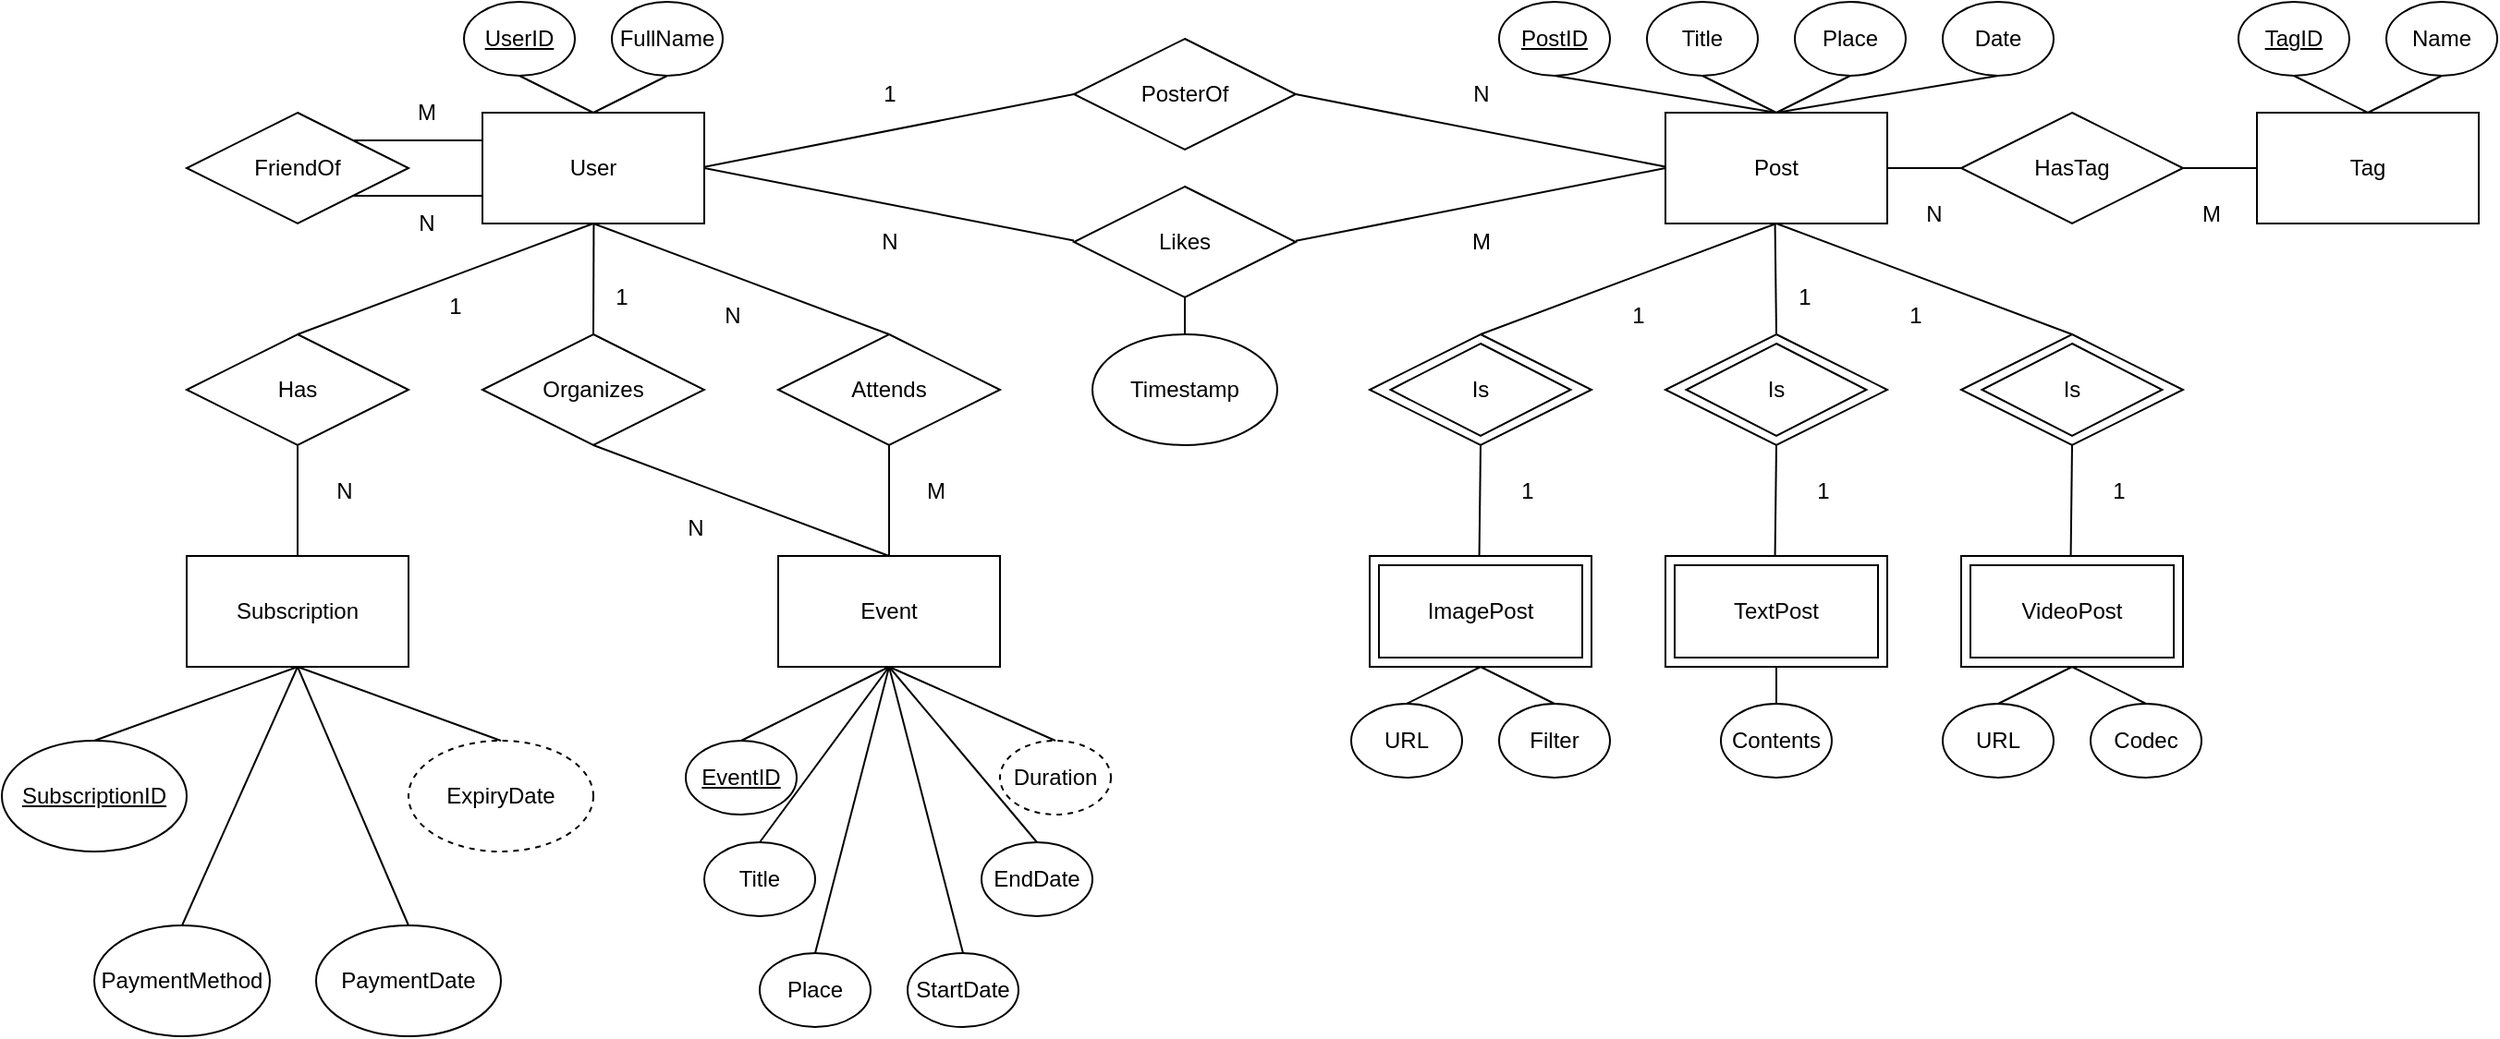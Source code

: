 <mxfile version="24.8.4">
  <diagram name="Page-1" id="uwgnwOzMXsqjj8kN0vaO">
    <mxGraphModel dx="1828" dy="504" grid="1" gridSize="10" guides="1" tooltips="1" connect="1" arrows="1" fold="1" page="1" pageScale="1" pageWidth="850" pageHeight="1100" math="0" shadow="0">
      <root>
        <mxCell id="0" />
        <mxCell id="1" parent="0" />
        <mxCell id="H0Nf2VBTTqdk4RKNYhD4-148" value="Subscription" style="rounded=0;whiteSpace=wrap;html=1;" parent="1" vertex="1">
          <mxGeometry x="-480" y="500" width="120" height="60" as="geometry" />
        </mxCell>
        <mxCell id="H0Nf2VBTTqdk4RKNYhD4-166" value="" style="rounded=0;whiteSpace=wrap;html=1;" parent="1" vertex="1">
          <mxGeometry x="480" y="500" width="120" height="60" as="geometry" />
        </mxCell>
        <mxCell id="H0Nf2VBTTqdk4RKNYhD4-7" value="" style="rounded=0;whiteSpace=wrap;html=1;" parent="1" vertex="1">
          <mxGeometry x="320" y="500" width="120" height="60" as="geometry" />
        </mxCell>
        <mxCell id="H0Nf2VBTTqdk4RKNYhD4-6" value="" style="rounded=0;whiteSpace=wrap;html=1;" parent="1" vertex="1">
          <mxGeometry x="160" y="500" width="120" height="60" as="geometry" />
        </mxCell>
        <mxCell id="H0Nf2VBTTqdk4RKNYhD4-1" value="" style="rounded=0;whiteSpace=wrap;html=1;" parent="1" vertex="1">
          <mxGeometry x="320" y="260" width="120" height="60" as="geometry" />
        </mxCell>
        <mxCell id="H0Nf2VBTTqdk4RKNYhD4-2" value="&lt;div&gt;Post&lt;/div&gt;" style="text;html=1;align=center;verticalAlign=middle;whiteSpace=wrap;rounded=0;" parent="1" vertex="1">
          <mxGeometry x="350" y="275" width="60" height="30" as="geometry" />
        </mxCell>
        <mxCell id="H0Nf2VBTTqdk4RKNYhD4-18" value="UserID" style="ellipse;whiteSpace=wrap;html=1;rounded=0;fontStyle=4" parent="1" vertex="1">
          <mxGeometry x="-330" y="200" width="60" height="40" as="geometry" />
        </mxCell>
        <mxCell id="H0Nf2VBTTqdk4RKNYhD4-19" value="" style="ellipse;whiteSpace=wrap;html=1;rounded=0;" parent="1" vertex="1">
          <mxGeometry x="470" y="200" width="60" height="40" as="geometry" />
        </mxCell>
        <mxCell id="H0Nf2VBTTqdk4RKNYhD4-20" value="PostID" style="ellipse;whiteSpace=wrap;html=1;rounded=0;fontStyle=4" parent="1" vertex="1">
          <mxGeometry x="230" y="200" width="60" height="40" as="geometry" />
        </mxCell>
        <mxCell id="H0Nf2VBTTqdk4RKNYhD4-21" value="" style="ellipse;whiteSpace=wrap;html=1;rounded=0;" parent="1" vertex="1">
          <mxGeometry x="390" y="200" width="60" height="40" as="geometry" />
        </mxCell>
        <mxCell id="H0Nf2VBTTqdk4RKNYhD4-22" value="" style="ellipse;whiteSpace=wrap;html=1;rounded=0;" parent="1" vertex="1">
          <mxGeometry x="310" y="200" width="60" height="40" as="geometry" />
        </mxCell>
        <mxCell id="H0Nf2VBTTqdk4RKNYhD4-26" value="Date" style="text;html=1;align=center;verticalAlign=middle;whiteSpace=wrap;rounded=0;" parent="1" vertex="1">
          <mxGeometry x="470" y="205" width="60" height="30" as="geometry" />
        </mxCell>
        <mxCell id="H0Nf2VBTTqdk4RKNYhD4-27" value="Title" style="text;html=1;align=center;verticalAlign=middle;whiteSpace=wrap;rounded=0;" parent="1" vertex="1">
          <mxGeometry x="310" y="205" width="60" height="30" as="geometry" />
        </mxCell>
        <mxCell id="H0Nf2VBTTqdk4RKNYhD4-28" value="Place" style="text;html=1;align=center;verticalAlign=middle;whiteSpace=wrap;rounded=0;" parent="1" vertex="1">
          <mxGeometry x="390" y="205" width="60" height="30" as="geometry" />
        </mxCell>
        <mxCell id="H0Nf2VBTTqdk4RKNYhD4-29" value="Duration" style="ellipse;whiteSpace=wrap;html=1;dashed=1;rounded=0;" parent="1" vertex="1">
          <mxGeometry x="-40" y="600" width="60" height="40" as="geometry" />
        </mxCell>
        <mxCell id="H0Nf2VBTTqdk4RKNYhD4-36" value="" style="rounded=0;whiteSpace=wrap;html=1;" parent="1" vertex="1">
          <mxGeometry x="640" y="260" width="120" height="60" as="geometry" />
        </mxCell>
        <mxCell id="H0Nf2VBTTqdk4RKNYhD4-37" value="Tag" style="text;html=1;align=center;verticalAlign=middle;whiteSpace=wrap;rounded=0;" parent="1" vertex="1">
          <mxGeometry x="670" y="275" width="60" height="30" as="geometry" />
        </mxCell>
        <mxCell id="H0Nf2VBTTqdk4RKNYhD4-40" value="" style="endArrow=none;html=1;rounded=0;entryX=0.5;entryY=1;entryDx=0;entryDy=0;exitX=0.5;exitY=0;exitDx=0;exitDy=0;" parent="1" source="nxssHxZagcmKNdGixCW7-12" target="H0Nf2VBTTqdk4RKNYhD4-1" edge="1">
          <mxGeometry width="50" height="50" relative="1" as="geometry">
            <mxPoint x="220" y="380" as="sourcePoint" />
            <mxPoint x="270" y="330" as="targetPoint" />
          </mxGeometry>
        </mxCell>
        <mxCell id="H0Nf2VBTTqdk4RKNYhD4-41" value="" style="endArrow=none;html=1;rounded=0;exitX=0.5;exitY=0;exitDx=0;exitDy=0;" parent="1" source="nxssHxZagcmKNdGixCW7-14" edge="1">
          <mxGeometry width="50" height="50" relative="1" as="geometry">
            <mxPoint x="380" y="380" as="sourcePoint" />
            <mxPoint x="379.29" y="320" as="targetPoint" />
          </mxGeometry>
        </mxCell>
        <mxCell id="H0Nf2VBTTqdk4RKNYhD4-42" value="" style="endArrow=none;html=1;rounded=0;exitX=0.5;exitY=0;exitDx=0;exitDy=0;" parent="1" source="nxssHxZagcmKNdGixCW7-16" edge="1">
          <mxGeometry width="50" height="50" relative="1" as="geometry">
            <mxPoint x="540" y="380" as="sourcePoint" />
            <mxPoint x="380" y="320" as="targetPoint" />
          </mxGeometry>
        </mxCell>
        <mxCell id="H0Nf2VBTTqdk4RKNYhD4-43" value="" style="endArrow=none;html=1;rounded=0;entryX=0.5;entryY=1;entryDx=0;entryDy=0;" parent="1" target="nxssHxZagcmKNdGixCW7-14" edge="1">
          <mxGeometry width="50" height="50" relative="1" as="geometry">
            <mxPoint x="379.29" y="500" as="sourcePoint" />
            <mxPoint x="380" y="440" as="targetPoint" />
          </mxGeometry>
        </mxCell>
        <mxCell id="H0Nf2VBTTqdk4RKNYhD4-46" value="" style="endArrow=none;html=1;rounded=0;entryX=0.5;entryY=1;entryDx=0;entryDy=0;" parent="1" target="nxssHxZagcmKNdGixCW7-16" edge="1">
          <mxGeometry width="50" height="50" relative="1" as="geometry">
            <mxPoint x="539.29" y="500" as="sourcePoint" />
            <mxPoint x="540" y="440" as="targetPoint" />
          </mxGeometry>
        </mxCell>
        <mxCell id="H0Nf2VBTTqdk4RKNYhD4-47" value="" style="endArrow=none;html=1;rounded=0;entryX=0.5;entryY=1;entryDx=0;entryDy=0;" parent="1" target="nxssHxZagcmKNdGixCW7-12" edge="1">
          <mxGeometry width="50" height="50" relative="1" as="geometry">
            <mxPoint x="219.29" y="500" as="sourcePoint" />
            <mxPoint x="220" y="440" as="targetPoint" />
          </mxGeometry>
        </mxCell>
        <mxCell id="H0Nf2VBTTqdk4RKNYhD4-49" value="" style="endArrow=none;html=1;rounded=0;entryX=0.5;entryY=0;entryDx=0;entryDy=0;exitX=0.5;exitY=1;exitDx=0;exitDy=0;" parent="1" source="H0Nf2VBTTqdk4RKNYhD4-20" target="H0Nf2VBTTqdk4RKNYhD4-1" edge="1">
          <mxGeometry width="50" height="50" relative="1" as="geometry">
            <mxPoint x="450" y="300" as="sourcePoint" />
            <mxPoint x="500" y="250" as="targetPoint" />
          </mxGeometry>
        </mxCell>
        <mxCell id="H0Nf2VBTTqdk4RKNYhD4-50" value="" style="endArrow=none;html=1;rounded=0;entryX=0.5;entryY=1;entryDx=0;entryDy=0;exitX=0.5;exitY=1;exitDx=0;exitDy=0;" parent="1" target="H0Nf2VBTTqdk4RKNYhD4-19" edge="1">
          <mxGeometry width="50" height="50" relative="1" as="geometry">
            <mxPoint x="380" y="260" as="sourcePoint" />
            <mxPoint x="500" y="280" as="targetPoint" />
          </mxGeometry>
        </mxCell>
        <mxCell id="H0Nf2VBTTqdk4RKNYhD4-51" value="" style="endArrow=none;html=1;rounded=0;exitX=0.5;exitY=1;exitDx=0;exitDy=0;" parent="1" source="H0Nf2VBTTqdk4RKNYhD4-22" edge="1">
          <mxGeometry width="50" height="50" relative="1" as="geometry">
            <mxPoint x="280" y="260" as="sourcePoint" />
            <mxPoint x="380" y="260" as="targetPoint" />
          </mxGeometry>
        </mxCell>
        <mxCell id="H0Nf2VBTTqdk4RKNYhD4-52" value="" style="endArrow=none;html=1;rounded=0;exitX=0.5;exitY=1;exitDx=0;exitDy=0;entryX=0.5;entryY=1;entryDx=0;entryDy=0;" parent="1" target="H0Nf2VBTTqdk4RKNYhD4-21" edge="1">
          <mxGeometry width="50" height="50" relative="1" as="geometry">
            <mxPoint x="380" y="260" as="sourcePoint" />
            <mxPoint x="420" y="280" as="targetPoint" />
          </mxGeometry>
        </mxCell>
        <mxCell id="H0Nf2VBTTqdk4RKNYhD4-53" value="URL" style="ellipse;whiteSpace=wrap;html=1;rounded=0;" parent="1" vertex="1">
          <mxGeometry x="150" y="580" width="60" height="40" as="geometry" />
        </mxCell>
        <mxCell id="H0Nf2VBTTqdk4RKNYhD4-55" value="Filter" style="ellipse;whiteSpace=wrap;html=1;rounded=0;" parent="1" vertex="1">
          <mxGeometry x="230" y="580" width="60" height="40" as="geometry" />
        </mxCell>
        <mxCell id="H0Nf2VBTTqdk4RKNYhD4-59" value="Contents" style="ellipse;whiteSpace=wrap;html=1;rounded=0;" parent="1" vertex="1">
          <mxGeometry x="350" y="580" width="60" height="40" as="geometry" />
        </mxCell>
        <mxCell id="H0Nf2VBTTqdk4RKNYhD4-61" value="URL" style="ellipse;whiteSpace=wrap;html=1;rounded=0;" parent="1" vertex="1">
          <mxGeometry x="470" y="580" width="60" height="40" as="geometry" />
        </mxCell>
        <mxCell id="H0Nf2VBTTqdk4RKNYhD4-63" value="Codec" style="ellipse;whiteSpace=wrap;html=1;rounded=0;" parent="1" vertex="1">
          <mxGeometry x="550" y="580" width="60" height="40" as="geometry" />
        </mxCell>
        <mxCell id="H0Nf2VBTTqdk4RKNYhD4-65" value="" style="endArrow=none;html=1;rounded=0;exitX=0.5;exitY=1;exitDx=0;exitDy=0;" parent="1" edge="1">
          <mxGeometry width="50" height="50" relative="1" as="geometry">
            <mxPoint x="220" y="560" as="sourcePoint" />
            <mxPoint x="260" y="580" as="targetPoint" />
          </mxGeometry>
        </mxCell>
        <mxCell id="H0Nf2VBTTqdk4RKNYhD4-66" value="" style="endArrow=none;html=1;rounded=0;exitX=0.5;exitY=1;exitDx=0;exitDy=0;" parent="1" edge="1">
          <mxGeometry width="50" height="50" relative="1" as="geometry">
            <mxPoint x="540" y="560" as="sourcePoint" />
            <mxPoint x="580" y="580" as="targetPoint" />
          </mxGeometry>
        </mxCell>
        <mxCell id="H0Nf2VBTTqdk4RKNYhD4-67" value="" style="endArrow=none;html=1;rounded=0;exitX=0.5;exitY=1;exitDx=0;exitDy=0;entryX=0.5;entryY=1;entryDx=0;entryDy=0;" parent="1" edge="1">
          <mxGeometry width="50" height="50" relative="1" as="geometry">
            <mxPoint x="180" y="580" as="sourcePoint" />
            <mxPoint x="220" y="560" as="targetPoint" />
          </mxGeometry>
        </mxCell>
        <mxCell id="H0Nf2VBTTqdk4RKNYhD4-68" value="" style="endArrow=none;html=1;rounded=0;exitX=0.5;exitY=1;exitDx=0;exitDy=0;entryX=0.5;entryY=1;entryDx=0;entryDy=0;" parent="1" edge="1">
          <mxGeometry width="50" height="50" relative="1" as="geometry">
            <mxPoint x="500" y="580" as="sourcePoint" />
            <mxPoint x="540" y="560" as="targetPoint" />
          </mxGeometry>
        </mxCell>
        <mxCell id="H0Nf2VBTTqdk4RKNYhD4-69" value="" style="endArrow=none;html=1;rounded=0;entryX=0.5;entryY=1;entryDx=0;entryDy=0;" parent="1" target="H0Nf2VBTTqdk4RKNYhD4-7" edge="1">
          <mxGeometry width="50" height="50" relative="1" as="geometry">
            <mxPoint x="380" y="580" as="sourcePoint" />
            <mxPoint x="389.29" y="330" as="targetPoint" />
          </mxGeometry>
        </mxCell>
        <mxCell id="H0Nf2VBTTqdk4RKNYhD4-70" value="Timestamp" style="ellipse;whiteSpace=wrap;html=1;rounded=0;" parent="1" vertex="1">
          <mxGeometry x="10" y="380" width="100" height="60" as="geometry" />
        </mxCell>
        <mxCell id="H0Nf2VBTTqdk4RKNYhD4-72" value="" style="endArrow=none;html=1;rounded=0;entryX=0.5;entryY=1;entryDx=0;entryDy=0;" parent="1" edge="1">
          <mxGeometry width="50" height="50" relative="1" as="geometry">
            <mxPoint x="60" y="380" as="sourcePoint" />
            <mxPoint x="60" y="360" as="targetPoint" />
          </mxGeometry>
        </mxCell>
        <mxCell id="H0Nf2VBTTqdk4RKNYhD4-73" value="" style="ellipse;whiteSpace=wrap;html=1;rounded=0;" parent="1" vertex="1">
          <mxGeometry x="710" y="200" width="60" height="40" as="geometry" />
        </mxCell>
        <mxCell id="H0Nf2VBTTqdk4RKNYhD4-74" value="Name" style="text;html=1;align=center;verticalAlign=middle;whiteSpace=wrap;rounded=0;strokeColor=none;fontStyle=0" parent="1" vertex="1">
          <mxGeometry x="710" y="205" width="60" height="30" as="geometry" />
        </mxCell>
        <mxCell id="H0Nf2VBTTqdk4RKNYhD4-75" value="" style="endArrow=none;html=1;rounded=0;entryX=0.5;entryY=0;entryDx=0;entryDy=0;exitX=0.5;exitY=1;exitDx=0;exitDy=0;" parent="1" source="H0Nf2VBTTqdk4RKNYhD4-73" target="H0Nf2VBTTqdk4RKNYhD4-36" edge="1">
          <mxGeometry width="50" height="50" relative="1" as="geometry">
            <mxPoint x="740" y="240" as="sourcePoint" />
            <mxPoint x="710" y="250" as="targetPoint" />
          </mxGeometry>
        </mxCell>
        <mxCell id="H0Nf2VBTTqdk4RKNYhD4-77" value="" style="rhombus;whiteSpace=wrap;html=1;rounded=0;" parent="1" vertex="1">
          <mxGeometry x="480" y="260" width="120" height="60" as="geometry" />
        </mxCell>
        <mxCell id="H0Nf2VBTTqdk4RKNYhD4-78" value="HasTag" style="text;html=1;align=center;verticalAlign=middle;whiteSpace=wrap;rounded=0;" parent="1" vertex="1">
          <mxGeometry x="510" y="275" width="60" height="30" as="geometry" />
        </mxCell>
        <mxCell id="H0Nf2VBTTqdk4RKNYhD4-85" value="" style="endArrow=none;html=1;rounded=0;exitX=0;exitY=0.5;exitDx=0;exitDy=0;entryX=1;entryY=0.5;entryDx=0;entryDy=0;" parent="1" source="H0Nf2VBTTqdk4RKNYhD4-36" target="H0Nf2VBTTqdk4RKNYhD4-77" edge="1">
          <mxGeometry width="50" height="50" relative="1" as="geometry">
            <mxPoint x="550" y="340" as="sourcePoint" />
            <mxPoint x="610" y="300" as="targetPoint" />
          </mxGeometry>
        </mxCell>
        <mxCell id="H0Nf2VBTTqdk4RKNYhD4-89" value="" style="endArrow=none;html=1;rounded=0;exitX=1;exitY=0.5;exitDx=0;exitDy=0;entryX=0;entryY=0.5;entryDx=0;entryDy=0;" parent="1" source="H0Nf2VBTTqdk4RKNYhD4-1" target="H0Nf2VBTTqdk4RKNYhD4-77" edge="1">
          <mxGeometry width="50" height="50" relative="1" as="geometry">
            <mxPoint x="740" y="570" as="sourcePoint" />
            <mxPoint x="600" y="290" as="targetPoint" />
          </mxGeometry>
        </mxCell>
        <mxCell id="H0Nf2VBTTqdk4RKNYhD4-91" value="User" style="rounded=0;whiteSpace=wrap;html=1;" parent="1" vertex="1">
          <mxGeometry x="-320" y="260" width="120" height="60" as="geometry" />
        </mxCell>
        <mxCell id="H0Nf2VBTTqdk4RKNYhD4-93" value="PosterOf" style="rhombus;whiteSpace=wrap;html=1;rounded=0;" parent="1" vertex="1">
          <mxGeometry y="220" width="120" height="60" as="geometry" />
        </mxCell>
        <mxCell id="H0Nf2VBTTqdk4RKNYhD4-94" value="FullName" style="ellipse;whiteSpace=wrap;html=1;rounded=0;" parent="1" vertex="1">
          <mxGeometry x="-250" y="200" width="60" height="40" as="geometry" />
        </mxCell>
        <mxCell id="H0Nf2VBTTqdk4RKNYhD4-98" value="" style="endArrow=none;html=1;rounded=0;entryX=0.5;entryY=1;entryDx=0;entryDy=0;exitX=0.5;exitY=0;exitDx=0;exitDy=0;" parent="1" source="H0Nf2VBTTqdk4RKNYhD4-91" target="H0Nf2VBTTqdk4RKNYhD4-94" edge="1">
          <mxGeometry width="50" height="50" relative="1" as="geometry">
            <mxPoint x="-260.24" y="260" as="sourcePoint" />
            <mxPoint x="-260.24" y="240" as="targetPoint" />
          </mxGeometry>
        </mxCell>
        <mxCell id="H0Nf2VBTTqdk4RKNYhD4-100" value="" style="endArrow=none;html=1;rounded=0;entryX=0.5;entryY=0;entryDx=0;entryDy=0;exitX=0.5;exitY=1;exitDx=0;exitDy=0;" parent="1" source="H0Nf2VBTTqdk4RKNYhD4-18" target="H0Nf2VBTTqdk4RKNYhD4-91" edge="1">
          <mxGeometry width="50" height="50" relative="1" as="geometry">
            <mxPoint x="-340" y="240" as="sourcePoint" />
            <mxPoint x="-260" y="220" as="targetPoint" />
          </mxGeometry>
        </mxCell>
        <mxCell id="H0Nf2VBTTqdk4RKNYhD4-101" value="FriendOf" style="rhombus;whiteSpace=wrap;html=1;rounded=0;" parent="1" vertex="1">
          <mxGeometry x="-480" y="260" width="120" height="60" as="geometry" />
        </mxCell>
        <mxCell id="H0Nf2VBTTqdk4RKNYhD4-105" value="N" style="text;html=1;align=center;verticalAlign=middle;whiteSpace=wrap;rounded=0;" parent="1" vertex="1">
          <mxGeometry x="-380" y="305" width="60" height="30" as="geometry" />
        </mxCell>
        <mxCell id="H0Nf2VBTTqdk4RKNYhD4-106" value="&lt;div&gt;M&lt;/div&gt;" style="text;html=1;align=center;verticalAlign=middle;whiteSpace=wrap;rounded=0;" parent="1" vertex="1">
          <mxGeometry x="-380" y="245" width="60" height="30" as="geometry" />
        </mxCell>
        <mxCell id="H0Nf2VBTTqdk4RKNYhD4-108" value="Event" style="rounded=0;whiteSpace=wrap;html=1;" parent="1" vertex="1">
          <mxGeometry x="-160" y="500" width="120" height="60" as="geometry" />
        </mxCell>
        <mxCell id="H0Nf2VBTTqdk4RKNYhD4-110" value="StartDate" style="ellipse;whiteSpace=wrap;html=1;rounded=0;" parent="1" vertex="1">
          <mxGeometry x="-90" y="715" width="60" height="40" as="geometry" />
        </mxCell>
        <mxCell id="H0Nf2VBTTqdk4RKNYhD4-111" value="EventID" style="ellipse;whiteSpace=wrap;html=1;rounded=0;fontStyle=4" parent="1" vertex="1">
          <mxGeometry x="-210" y="600" width="60" height="40" as="geometry" />
        </mxCell>
        <mxCell id="H0Nf2VBTTqdk4RKNYhD4-112" value="Place" style="ellipse;whiteSpace=wrap;html=1;rounded=0;" parent="1" vertex="1">
          <mxGeometry x="-170" y="715" width="60" height="40" as="geometry" />
        </mxCell>
        <mxCell id="H0Nf2VBTTqdk4RKNYhD4-113" value="Title" style="ellipse;whiteSpace=wrap;html=1;rounded=0;" parent="1" vertex="1">
          <mxGeometry x="-200" y="655" width="60" height="40" as="geometry" />
        </mxCell>
        <mxCell id="H0Nf2VBTTqdk4RKNYhD4-118" value="EndDate" style="ellipse;whiteSpace=wrap;html=1;rounded=0;" parent="1" vertex="1">
          <mxGeometry x="-50" y="655" width="60" height="40" as="geometry" />
        </mxCell>
        <mxCell id="H0Nf2VBTTqdk4RKNYhD4-120" value="" style="endArrow=none;html=1;rounded=0;entryX=0.5;entryY=0;entryDx=0;entryDy=0;exitX=0.5;exitY=1;exitDx=0;exitDy=0;" parent="1" source="H0Nf2VBTTqdk4RKNYhD4-108" target="H0Nf2VBTTqdk4RKNYhD4-118" edge="1">
          <mxGeometry width="50" height="50" relative="1" as="geometry">
            <mxPoint x="-100" y="560" as="sourcePoint" />
            <mxPoint x="20" y="580" as="targetPoint" />
          </mxGeometry>
        </mxCell>
        <mxCell id="H0Nf2VBTTqdk4RKNYhD4-121" value="" style="endArrow=none;html=1;rounded=0;exitX=0.5;exitY=0;exitDx=0;exitDy=0;entryX=0.5;entryY=1;entryDx=0;entryDy=0;" parent="1" source="H0Nf2VBTTqdk4RKNYhD4-113" target="H0Nf2VBTTqdk4RKNYhD4-108" edge="1">
          <mxGeometry width="50" height="50" relative="1" as="geometry">
            <mxPoint x="-190" y="580" as="sourcePoint" />
            <mxPoint x="-100" y="560" as="targetPoint" />
          </mxGeometry>
        </mxCell>
        <mxCell id="H0Nf2VBTTqdk4RKNYhD4-122" value="" style="endArrow=none;html=1;rounded=0;exitX=0.5;exitY=1;exitDx=0;exitDy=0;entryX=0.5;entryY=0;entryDx=0;entryDy=0;" parent="1" source="H0Nf2VBTTqdk4RKNYhD4-108" target="H0Nf2VBTTqdk4RKNYhD4-110" edge="1">
          <mxGeometry width="50" height="50" relative="1" as="geometry">
            <mxPoint x="-100" y="560" as="sourcePoint" />
            <mxPoint x="-100" y="580" as="targetPoint" />
          </mxGeometry>
        </mxCell>
        <mxCell id="H0Nf2VBTTqdk4RKNYhD4-123" value="" style="endArrow=none;html=1;rounded=0;exitX=0.5;exitY=0;exitDx=0;exitDy=0;entryX=0.5;entryY=1;entryDx=0;entryDy=0;" parent="1" source="H0Nf2VBTTqdk4RKNYhD4-112" target="H0Nf2VBTTqdk4RKNYhD4-108" edge="1">
          <mxGeometry width="50" height="50" relative="1" as="geometry">
            <mxPoint x="-100" y="580" as="sourcePoint" />
            <mxPoint x="-100" y="560" as="targetPoint" />
          </mxGeometry>
        </mxCell>
        <mxCell id="H0Nf2VBTTqdk4RKNYhD4-124" value="" style="endArrow=none;html=1;rounded=0;entryX=0.5;entryY=1;entryDx=0;entryDy=0;exitX=0.5;exitY=0;exitDx=0;exitDy=0;" parent="1" source="H0Nf2VBTTqdk4RKNYhD4-111" target="H0Nf2VBTTqdk4RKNYhD4-108" edge="1">
          <mxGeometry width="50" height="50" relative="1" as="geometry">
            <mxPoint x="-260" y="590" as="sourcePoint" />
            <mxPoint x="-250" y="530" as="targetPoint" />
          </mxGeometry>
        </mxCell>
        <mxCell id="H0Nf2VBTTqdk4RKNYhD4-125" value="" style="endArrow=none;html=1;rounded=0;entryX=0.5;entryY=1;entryDx=0;entryDy=0;exitX=0.5;exitY=0;exitDx=0;exitDy=0;" parent="1" source="H0Nf2VBTTqdk4RKNYhD4-29" target="H0Nf2VBTTqdk4RKNYhD4-108" edge="1">
          <mxGeometry width="50" height="50" relative="1" as="geometry">
            <mxPoint x="100" y="580" as="sourcePoint" />
            <mxPoint x="150" y="530" as="targetPoint" />
          </mxGeometry>
        </mxCell>
        <mxCell id="H0Nf2VBTTqdk4RKNYhD4-144" value="Likes" style="rhombus;whiteSpace=wrap;html=1;rounded=0;" parent="1" vertex="1">
          <mxGeometry y="300" width="120" height="60" as="geometry" />
        </mxCell>
        <mxCell id="H0Nf2VBTTqdk4RKNYhD4-128" value="&lt;div&gt;Attends&lt;/div&gt;" style="rhombus;whiteSpace=wrap;html=1;rounded=0;" parent="1" vertex="1">
          <mxGeometry x="-160" y="380" width="120" height="60" as="geometry" />
        </mxCell>
        <mxCell id="H0Nf2VBTTqdk4RKNYhD4-129" value="" style="endArrow=none;html=1;rounded=0;entryX=0.5;entryY=1;entryDx=0;entryDy=0;exitX=0.5;exitY=0;exitDx=0;exitDy=0;" parent="1" source="H0Nf2VBTTqdk4RKNYhD4-128" target="H0Nf2VBTTqdk4RKNYhD4-91" edge="1">
          <mxGeometry width="50" height="50" relative="1" as="geometry">
            <mxPoint x="-140" y="530" as="sourcePoint" />
            <mxPoint x="-90" y="480" as="targetPoint" />
          </mxGeometry>
        </mxCell>
        <mxCell id="H0Nf2VBTTqdk4RKNYhD4-130" value="" style="endArrow=none;html=1;rounded=0;exitX=0.5;exitY=0;exitDx=0;exitDy=0;entryX=0.5;entryY=1;entryDx=0;entryDy=0;" parent="1" source="H0Nf2VBTTqdk4RKNYhD4-108" target="H0Nf2VBTTqdk4RKNYhD4-128" edge="1">
          <mxGeometry width="50" height="50" relative="1" as="geometry">
            <mxPoint x="-260.43" y="500" as="sourcePoint" />
            <mxPoint x="-200" y="460" as="targetPoint" />
          </mxGeometry>
        </mxCell>
        <mxCell id="H0Nf2VBTTqdk4RKNYhD4-131" value="Organizes" style="rhombus;whiteSpace=wrap;html=1;rounded=0;" parent="1" vertex="1">
          <mxGeometry x="-320" y="380" width="120" height="60" as="geometry" />
        </mxCell>
        <mxCell id="H0Nf2VBTTqdk4RKNYhD4-132" value="" style="endArrow=none;html=1;rounded=0;exitX=0.5;exitY=0;exitDx=0;exitDy=0;entryX=0.5;entryY=1;entryDx=0;entryDy=0;" parent="1" source="H0Nf2VBTTqdk4RKNYhD4-108" target="H0Nf2VBTTqdk4RKNYhD4-131" edge="1">
          <mxGeometry width="50" height="50" relative="1" as="geometry">
            <mxPoint x="-250.43" y="510" as="sourcePoint" />
            <mxPoint x="-170" y="450" as="targetPoint" />
          </mxGeometry>
        </mxCell>
        <mxCell id="H0Nf2VBTTqdk4RKNYhD4-133" value="" style="endArrow=none;html=1;rounded=0;exitX=0.5;exitY=0;exitDx=0;exitDy=0;entryX=0.5;entryY=1;entryDx=0;entryDy=0;" parent="1" source="H0Nf2VBTTqdk4RKNYhD4-131" edge="1">
          <mxGeometry width="50" height="50" relative="1" as="geometry">
            <mxPoint x="-340.21" y="380" as="sourcePoint" />
            <mxPoint x="-259.78" y="320" as="targetPoint" />
          </mxGeometry>
        </mxCell>
        <mxCell id="H0Nf2VBTTqdk4RKNYhD4-137" value="" style="endArrow=none;html=1;rounded=0;exitX=1;exitY=0.5;exitDx=0;exitDy=0;entryX=0;entryY=0.5;entryDx=0;entryDy=0;" parent="1" source="H0Nf2VBTTqdk4RKNYhD4-93" edge="1">
          <mxGeometry width="50" height="50" relative="1" as="geometry">
            <mxPoint x="120" y="289.29" as="sourcePoint" />
            <mxPoint x="320" y="289.29" as="targetPoint" />
          </mxGeometry>
        </mxCell>
        <mxCell id="H0Nf2VBTTqdk4RKNYhD4-139" value="" style="endArrow=none;html=1;rounded=0;entryX=0;entryY=0.75;entryDx=0;entryDy=0;exitX=1;exitY=1;exitDx=0;exitDy=0;" parent="1" source="H0Nf2VBTTqdk4RKNYhD4-101" target="H0Nf2VBTTqdk4RKNYhD4-91" edge="1">
          <mxGeometry width="50" height="50" relative="1" as="geometry">
            <mxPoint x="-360" y="305" as="sourcePoint" />
            <mxPoint x="-310" y="255" as="targetPoint" />
          </mxGeometry>
        </mxCell>
        <mxCell id="H0Nf2VBTTqdk4RKNYhD4-142" value="" style="endArrow=none;html=1;rounded=0;entryX=0;entryY=0.25;entryDx=0;entryDy=0;exitX=1;exitY=0;exitDx=0;exitDy=0;" parent="1" source="H0Nf2VBTTqdk4RKNYhD4-101" target="H0Nf2VBTTqdk4RKNYhD4-91" edge="1">
          <mxGeometry width="50" height="50" relative="1" as="geometry">
            <mxPoint x="-360" y="275" as="sourcePoint" />
            <mxPoint x="-220" y="320" as="targetPoint" />
          </mxGeometry>
        </mxCell>
        <mxCell id="H0Nf2VBTTqdk4RKNYhD4-143" value="" style="endArrow=none;html=1;rounded=0;exitX=1;exitY=0.5;exitDx=0;exitDy=0;entryX=0;entryY=0.5;entryDx=0;entryDy=0;" parent="1" target="H0Nf2VBTTqdk4RKNYhD4-93" edge="1">
          <mxGeometry width="50" height="50" relative="1" as="geometry">
            <mxPoint x="-200" y="289.41" as="sourcePoint" />
            <mxPoint y="289.41" as="targetPoint" />
          </mxGeometry>
        </mxCell>
        <mxCell id="H0Nf2VBTTqdk4RKNYhD4-145" value="" style="endArrow=none;html=1;rounded=0;exitX=1;exitY=0.5;exitDx=0;exitDy=0;entryX=0;entryY=0.5;entryDx=0;entryDy=0;" parent="1" edge="1">
          <mxGeometry width="50" height="50" relative="1" as="geometry">
            <mxPoint x="120" y="329.41" as="sourcePoint" />
            <mxPoint x="320" y="290" as="targetPoint" />
          </mxGeometry>
        </mxCell>
        <mxCell id="H0Nf2VBTTqdk4RKNYhD4-146" value="" style="endArrow=none;html=1;rounded=0;exitX=1;exitY=0.5;exitDx=0;exitDy=0;entryX=0;entryY=0.5;entryDx=0;entryDy=0;" parent="1" edge="1">
          <mxGeometry width="50" height="50" relative="1" as="geometry">
            <mxPoint x="-200" y="290" as="sourcePoint" />
            <mxPoint y="329.29" as="targetPoint" />
          </mxGeometry>
        </mxCell>
        <mxCell id="H0Nf2VBTTqdk4RKNYhD4-150" value="&lt;u&gt;SubscriptionID&lt;/u&gt;" style="ellipse;whiteSpace=wrap;html=1;rounded=0;fontStyle=0;" parent="1" vertex="1">
          <mxGeometry x="-580" y="600" width="100" height="60" as="geometry" />
        </mxCell>
        <mxCell id="H0Nf2VBTTqdk4RKNYhD4-152" value="PaymentMethod" style="ellipse;whiteSpace=wrap;html=1;rounded=0;" parent="1" vertex="1">
          <mxGeometry x="-530" y="700" width="95" height="60" as="geometry" />
        </mxCell>
        <mxCell id="H0Nf2VBTTqdk4RKNYhD4-154" value="PaymentDate" style="ellipse;whiteSpace=wrap;html=1;rounded=0;" parent="1" vertex="1">
          <mxGeometry x="-410" y="700" width="100" height="60" as="geometry" />
        </mxCell>
        <mxCell id="H0Nf2VBTTqdk4RKNYhD4-156" value="" style="endArrow=none;html=1;rounded=0;entryX=0.5;entryY=0;entryDx=0;entryDy=0;exitX=0.5;exitY=1;exitDx=0;exitDy=0;" parent="1" source="H0Nf2VBTTqdk4RKNYhD4-148" target="H0Nf2VBTTqdk4RKNYhD4-152" edge="1">
          <mxGeometry width="50" height="50" relative="1" as="geometry">
            <mxPoint x="-785.24" y="420" as="sourcePoint" />
            <mxPoint x="-785.24" y="400" as="targetPoint" />
          </mxGeometry>
        </mxCell>
        <mxCell id="H0Nf2VBTTqdk4RKNYhD4-157" value="" style="endArrow=none;html=1;rounded=0;exitX=0.5;exitY=1;exitDx=0;exitDy=0;entryX=0.5;entryY=0;entryDx=0;entryDy=0;" parent="1" source="H0Nf2VBTTqdk4RKNYhD4-148" target="H0Nf2VBTTqdk4RKNYhD4-154" edge="1">
          <mxGeometry width="50" height="50" relative="1" as="geometry">
            <mxPoint x="-750" y="400" as="sourcePoint" />
            <mxPoint x="-580" y="600" as="targetPoint" />
          </mxGeometry>
        </mxCell>
        <mxCell id="H0Nf2VBTTqdk4RKNYhD4-158" value="" style="endArrow=none;html=1;rounded=0;entryX=0.5;entryY=1;entryDx=0;entryDy=0;exitX=0.5;exitY=0;exitDx=0;exitDy=0;" parent="1" source="H0Nf2VBTTqdk4RKNYhD4-150" target="H0Nf2VBTTqdk4RKNYhD4-148" edge="1">
          <mxGeometry width="50" height="50" relative="1" as="geometry">
            <mxPoint x="-865" y="400" as="sourcePoint" />
            <mxPoint x="-785" y="420" as="targetPoint" />
          </mxGeometry>
        </mxCell>
        <mxCell id="H0Nf2VBTTqdk4RKNYhD4-181" value="" style="ellipse;whiteSpace=wrap;html=1;rounded=0;" parent="1" vertex="1">
          <mxGeometry x="630" y="200" width="60" height="40" as="geometry" />
        </mxCell>
        <mxCell id="H0Nf2VBTTqdk4RKNYhD4-182" value="TagID" style="text;html=1;align=center;verticalAlign=middle;whiteSpace=wrap;rounded=0;strokeColor=none;fontStyle=4" parent="1" vertex="1">
          <mxGeometry x="630" y="205" width="60" height="30" as="geometry" />
        </mxCell>
        <mxCell id="H0Nf2VBTTqdk4RKNYhD4-183" value="" style="endArrow=none;html=1;rounded=0;exitX=0.5;exitY=1;exitDx=0;exitDy=0;entryX=0.5;entryY=0;entryDx=0;entryDy=0;" parent="1" source="H0Nf2VBTTqdk4RKNYhD4-181" target="H0Nf2VBTTqdk4RKNYhD4-36" edge="1">
          <mxGeometry width="50" height="50" relative="1" as="geometry">
            <mxPoint x="660" y="240" as="sourcePoint" />
            <mxPoint x="630" y="260" as="targetPoint" />
          </mxGeometry>
        </mxCell>
        <mxCell id="nxssHxZagcmKNdGixCW7-2" value="ExpiryDate" style="ellipse;whiteSpace=wrap;html=1;dashed=1;rounded=0;" parent="1" vertex="1">
          <mxGeometry x="-360" y="600" width="100" height="60" as="geometry" />
        </mxCell>
        <mxCell id="nxssHxZagcmKNdGixCW7-5" value="Has" style="rhombus;whiteSpace=wrap;html=1;rounded=0;" parent="1" vertex="1">
          <mxGeometry x="-480" y="380" width="120" height="60" as="geometry" />
        </mxCell>
        <mxCell id="nxssHxZagcmKNdGixCW7-8" value="" style="endArrow=none;html=1;rounded=0;entryX=0.5;entryY=1;entryDx=0;entryDy=0;exitX=0.5;exitY=0;exitDx=0;exitDy=0;" parent="1" source="nxssHxZagcmKNdGixCW7-5" target="H0Nf2VBTTqdk4RKNYhD4-91" edge="1">
          <mxGeometry width="50" height="50" relative="1" as="geometry">
            <mxPoint x="-90" y="390" as="sourcePoint" />
            <mxPoint x="-250" y="330" as="targetPoint" />
          </mxGeometry>
        </mxCell>
        <mxCell id="nxssHxZagcmKNdGixCW7-9" value="" style="endArrow=none;html=1;rounded=0;entryX=0.5;entryY=1;entryDx=0;entryDy=0;exitX=0.5;exitY=0;exitDx=0;exitDy=0;" parent="1" source="H0Nf2VBTTqdk4RKNYhD4-148" target="nxssHxZagcmKNdGixCW7-5" edge="1">
          <mxGeometry width="50" height="50" relative="1" as="geometry">
            <mxPoint x="-80" y="400" as="sourcePoint" />
            <mxPoint x="-240" y="340" as="targetPoint" />
          </mxGeometry>
        </mxCell>
        <mxCell id="nxssHxZagcmKNdGixCW7-11" value="" style="endArrow=none;html=1;rounded=0;exitX=0.5;exitY=0;exitDx=0;exitDy=0;entryX=0.5;entryY=1;entryDx=0;entryDy=0;" parent="1" source="nxssHxZagcmKNdGixCW7-2" target="H0Nf2VBTTqdk4RKNYhD4-148" edge="1">
          <mxGeometry width="50" height="50" relative="1" as="geometry">
            <mxPoint x="-900" y="353" as="sourcePoint" />
            <mxPoint x="-570" y="570" as="targetPoint" />
          </mxGeometry>
        </mxCell>
        <mxCell id="nxssHxZagcmKNdGixCW7-12" value="" style="rhombus;whiteSpace=wrap;html=1;" parent="1" vertex="1">
          <mxGeometry x="160" y="380" width="120" height="60" as="geometry" />
        </mxCell>
        <mxCell id="nxssHxZagcmKNdGixCW7-14" value="" style="rhombus;whiteSpace=wrap;html=1;" parent="1" vertex="1">
          <mxGeometry x="320" y="380" width="120" height="60" as="geometry" />
        </mxCell>
        <mxCell id="nxssHxZagcmKNdGixCW7-15" value="Is" style="rhombus;whiteSpace=wrap;html=1;" parent="1" vertex="1">
          <mxGeometry x="331.25" y="385" width="97.5" height="50" as="geometry" />
        </mxCell>
        <mxCell id="nxssHxZagcmKNdGixCW7-16" value="" style="rhombus;whiteSpace=wrap;html=1;" parent="1" vertex="1">
          <mxGeometry x="480" y="380" width="120" height="60" as="geometry" />
        </mxCell>
        <mxCell id="nxssHxZagcmKNdGixCW7-18" value="ImagePost" style="rounded=0;whiteSpace=wrap;html=1;" parent="1" vertex="1">
          <mxGeometry x="165" y="505" width="110" height="50" as="geometry" />
        </mxCell>
        <mxCell id="nxssHxZagcmKNdGixCW7-19" value="Is" style="rhombus;whiteSpace=wrap;html=1;" parent="1" vertex="1">
          <mxGeometry x="171.25" y="385" width="97.5" height="50" as="geometry" />
        </mxCell>
        <mxCell id="nxssHxZagcmKNdGixCW7-20" value="Is" style="rhombus;whiteSpace=wrap;html=1;" parent="1" vertex="1">
          <mxGeometry x="491.25" y="385" width="97.5" height="50" as="geometry" />
        </mxCell>
        <mxCell id="nxssHxZagcmKNdGixCW7-21" value="TextPost" style="rounded=0;whiteSpace=wrap;html=1;" parent="1" vertex="1">
          <mxGeometry x="325" y="505" width="110" height="50" as="geometry" />
        </mxCell>
        <mxCell id="nxssHxZagcmKNdGixCW7-22" value="VideoPost" style="rounded=0;whiteSpace=wrap;html=1;" parent="1" vertex="1">
          <mxGeometry x="485" y="505" width="110" height="50" as="geometry" />
        </mxCell>
        <mxCell id="DOFV5hY16duPS6dBG-r6-3" value="N" style="text;html=1;align=center;verticalAlign=middle;resizable=0;points=[];autosize=1;strokeColor=none;fillColor=none;" parent="1" vertex="1">
          <mxGeometry x="-410" y="450" width="30" height="30" as="geometry" />
        </mxCell>
        <mxCell id="DOFV5hY16duPS6dBG-r6-4" value="1" style="text;html=1;align=center;verticalAlign=middle;resizable=0;points=[];autosize=1;strokeColor=none;fillColor=none;" parent="1" vertex="1">
          <mxGeometry x="-350" y="350" width="30" height="30" as="geometry" />
        </mxCell>
        <mxCell id="DOFV5hY16duPS6dBG-r6-5" value="1" style="text;html=1;align=center;verticalAlign=middle;resizable=0;points=[];autosize=1;strokeColor=none;fillColor=none;" parent="1" vertex="1">
          <mxGeometry x="-260" y="345" width="30" height="30" as="geometry" />
        </mxCell>
        <mxCell id="DOFV5hY16duPS6dBG-r6-6" value="N" style="text;html=1;align=center;verticalAlign=middle;resizable=0;points=[];autosize=1;strokeColor=none;fillColor=none;" parent="1" vertex="1">
          <mxGeometry x="-220" y="470" width="30" height="30" as="geometry" />
        </mxCell>
        <mxCell id="DOFV5hY16duPS6dBG-r6-7" value="N" style="text;html=1;align=center;verticalAlign=middle;resizable=0;points=[];autosize=1;strokeColor=none;fillColor=none;" parent="1" vertex="1">
          <mxGeometry x="-200" y="355" width="30" height="30" as="geometry" />
        </mxCell>
        <mxCell id="DOFV5hY16duPS6dBG-r6-8" value="M" style="text;html=1;align=center;verticalAlign=middle;resizable=0;points=[];autosize=1;strokeColor=none;fillColor=none;" parent="1" vertex="1">
          <mxGeometry x="-90" y="450" width="30" height="30" as="geometry" />
        </mxCell>
        <mxCell id="DOFV5hY16duPS6dBG-r6-9" value="N" style="text;html=1;align=center;verticalAlign=middle;resizable=0;points=[];autosize=1;strokeColor=none;fillColor=none;" parent="1" vertex="1">
          <mxGeometry x="-115" y="315" width="30" height="30" as="geometry" />
        </mxCell>
        <mxCell id="DOFV5hY16duPS6dBG-r6-10" value="M" style="text;html=1;align=center;verticalAlign=middle;resizable=0;points=[];autosize=1;strokeColor=none;fillColor=none;" parent="1" vertex="1">
          <mxGeometry x="205" y="315" width="30" height="30" as="geometry" />
        </mxCell>
        <mxCell id="DOFV5hY16duPS6dBG-r6-11" value="1" style="text;html=1;align=center;verticalAlign=middle;resizable=0;points=[];autosize=1;strokeColor=none;fillColor=none;" parent="1" vertex="1">
          <mxGeometry x="230" y="450" width="30" height="30" as="geometry" />
        </mxCell>
        <mxCell id="DOFV5hY16duPS6dBG-r6-12" value="1" style="text;html=1;align=center;verticalAlign=middle;resizable=0;points=[];autosize=1;strokeColor=none;fillColor=none;" parent="1" vertex="1">
          <mxGeometry x="390" y="450" width="30" height="30" as="geometry" />
        </mxCell>
        <mxCell id="DOFV5hY16duPS6dBG-r6-13" value="1" style="text;html=1;align=center;verticalAlign=middle;resizable=0;points=[];autosize=1;strokeColor=none;fillColor=none;" parent="1" vertex="1">
          <mxGeometry x="550" y="450" width="30" height="30" as="geometry" />
        </mxCell>
        <mxCell id="DOFV5hY16duPS6dBG-r6-14" value="1" style="text;html=1;align=center;verticalAlign=middle;resizable=0;points=[];autosize=1;strokeColor=none;fillColor=none;" parent="1" vertex="1">
          <mxGeometry x="290" y="355" width="30" height="30" as="geometry" />
        </mxCell>
        <mxCell id="DOFV5hY16duPS6dBG-r6-15" value="1" style="text;html=1;align=center;verticalAlign=middle;resizable=0;points=[];autosize=1;strokeColor=none;fillColor=none;" parent="1" vertex="1">
          <mxGeometry x="380" y="345" width="30" height="30" as="geometry" />
        </mxCell>
        <mxCell id="DOFV5hY16duPS6dBG-r6-16" value="1" style="text;html=1;align=center;verticalAlign=middle;resizable=0;points=[];autosize=1;strokeColor=none;fillColor=none;" parent="1" vertex="1">
          <mxGeometry x="440" y="355" width="30" height="30" as="geometry" />
        </mxCell>
        <mxCell id="DOFV5hY16duPS6dBG-r6-17" value="1" style="text;html=1;align=center;verticalAlign=middle;resizable=0;points=[];autosize=1;strokeColor=none;fillColor=none;" parent="1" vertex="1">
          <mxGeometry x="-115" y="235" width="30" height="30" as="geometry" />
        </mxCell>
        <mxCell id="DOFV5hY16duPS6dBG-r6-18" value="N" style="text;html=1;align=center;verticalAlign=middle;resizable=0;points=[];autosize=1;strokeColor=none;fillColor=none;" parent="1" vertex="1">
          <mxGeometry x="205" y="235" width="30" height="30" as="geometry" />
        </mxCell>
        <mxCell id="DOFV5hY16duPS6dBG-r6-19" value="M" style="text;html=1;align=center;verticalAlign=middle;resizable=0;points=[];autosize=1;strokeColor=none;fillColor=none;" parent="1" vertex="1">
          <mxGeometry x="600" y="300" width="30" height="30" as="geometry" />
        </mxCell>
        <mxCell id="DOFV5hY16duPS6dBG-r6-20" value="N" style="text;html=1;align=center;verticalAlign=middle;resizable=0;points=[];autosize=1;strokeColor=none;fillColor=none;" parent="1" vertex="1">
          <mxGeometry x="450" y="300" width="30" height="30" as="geometry" />
        </mxCell>
      </root>
    </mxGraphModel>
  </diagram>
</mxfile>
